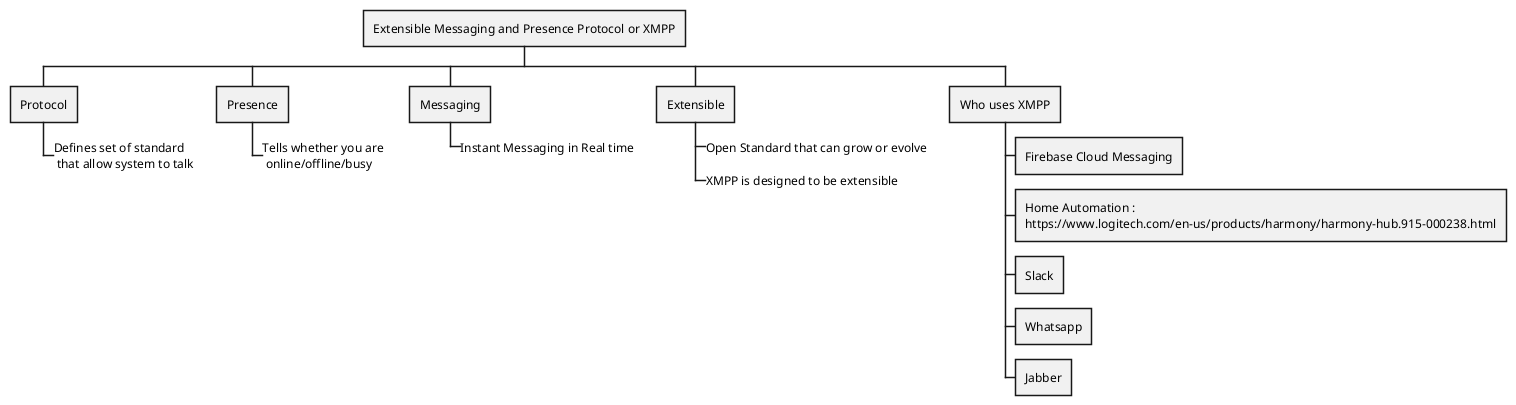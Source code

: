 @startwbs
'https://plantuml.com/wbs-diagram

* Extensible Messaging and Presence Protocol or XMPP
** Protocol
***_ Defines set of standard \n that allow system to talk
** Presence
***_ Tells whether you are \n online/offline/busy
** Messaging
***_ Instant Messaging in Real time
** Extensible
***_ Open Standard that can grow or evolve
***_ XMPP is designed to be extensible

** Who uses XMPP
*** Firebase Cloud Messaging
*** Home Automation :  \nhttps://www.logitech.com/en-us/products/harmony/harmony-hub.915-000238.html
*** Slack
*** Whatsapp
*** Jabber

@endwbs
